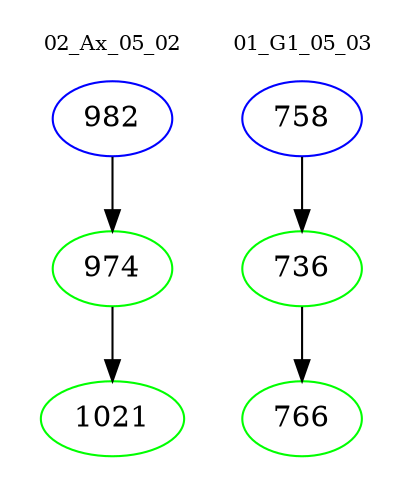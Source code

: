 digraph{
subgraph cluster_0 {
color = white
label = "02_Ax_05_02";
fontsize=10;
T0_982 [label="982", color="blue"]
T0_982 -> T0_974 [color="black"]
T0_974 [label="974", color="green"]
T0_974 -> T0_1021 [color="black"]
T0_1021 [label="1021", color="green"]
}
subgraph cluster_1 {
color = white
label = "01_G1_05_03";
fontsize=10;
T1_758 [label="758", color="blue"]
T1_758 -> T1_736 [color="black"]
T1_736 [label="736", color="green"]
T1_736 -> T1_766 [color="black"]
T1_766 [label="766", color="green"]
}
}
